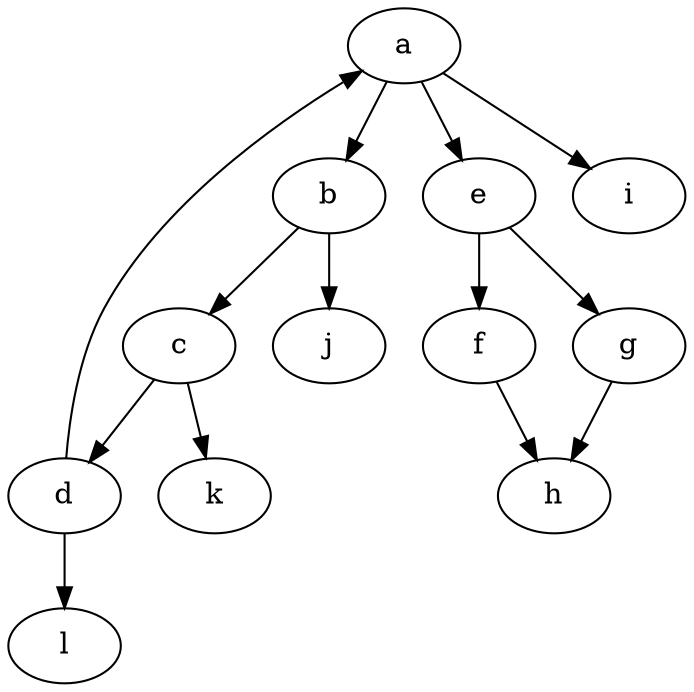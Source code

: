 digraph G {
  f -> h;
  b -> c;
  d -> a;
  c -> d;
  a -> b;
  a -> e;
  g -> h;
  e -> f;
  e -> g;
  a -> i;
  b -> j;
  c -> k;
  d -> l;
}
